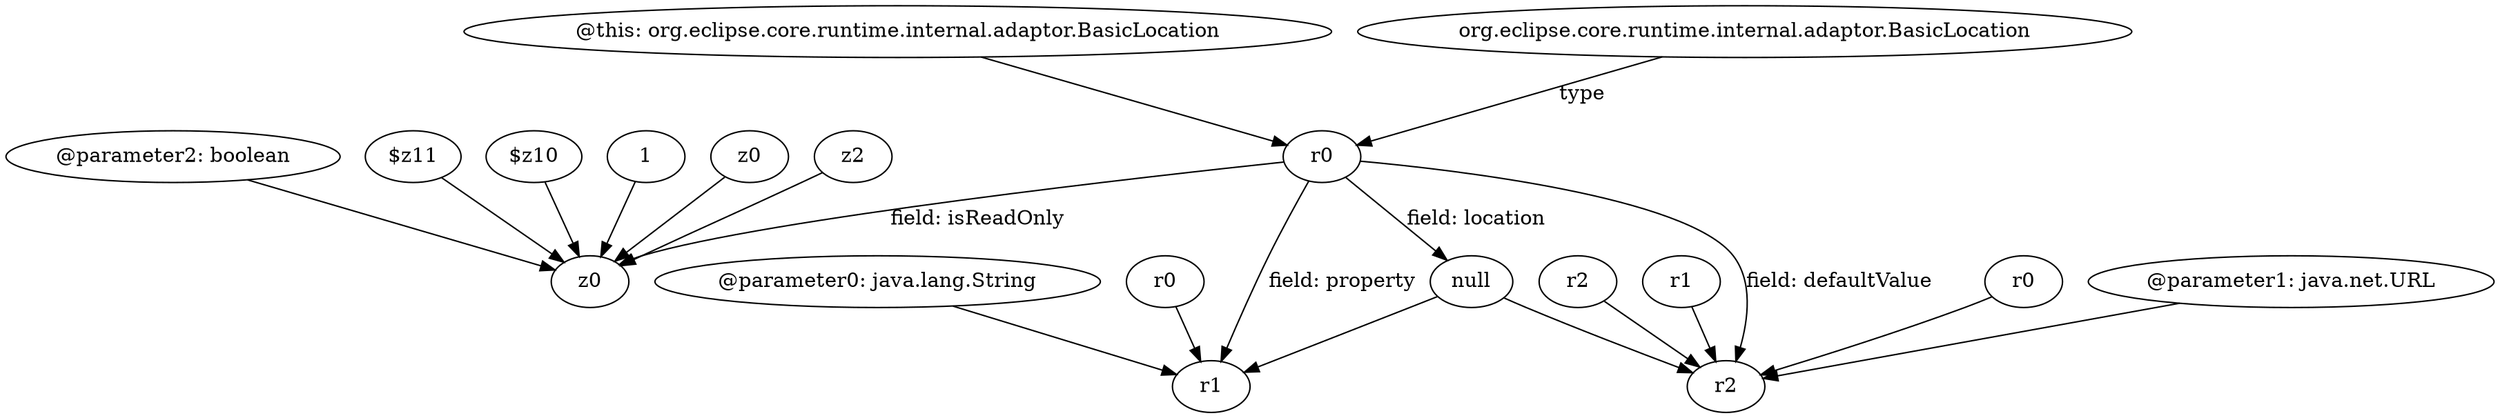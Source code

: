digraph g {
0[label="@this: org.eclipse.core.runtime.internal.adaptor.BasicLocation"]
1[label="r0"]
0->1[label=""]
2[label="@parameter2: boolean"]
3[label="z0"]
2->3[label=""]
4[label="null"]
1->4[label="field: location"]
5[label="r1"]
4->5[label=""]
6[label="@parameter0: java.lang.String"]
6->5[label=""]
7[label="r0"]
7->5[label=""]
8[label="$z11"]
8->3[label=""]
1->5[label="field: property"]
9[label="$z10"]
9->3[label=""]
10[label="r0"]
11[label="r2"]
10->11[label=""]
4->11[label=""]
12[label="org.eclipse.core.runtime.internal.adaptor.BasicLocation"]
12->1[label="type"]
13[label="1"]
13->3[label=""]
1->3[label="field: isReadOnly"]
14[label="z0"]
14->3[label=""]
15[label="@parameter1: java.net.URL"]
15->11[label=""]
1->11[label="field: defaultValue"]
16[label="z2"]
16->3[label=""]
17[label="r2"]
17->11[label=""]
18[label="r1"]
18->11[label=""]
}
